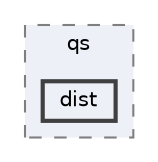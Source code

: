 digraph "dist"
{
 // INTERACTIVE_SVG=YES
 // LATEX_PDF_SIZE
  bgcolor="transparent";
  edge [fontname=Helvetica,fontsize=10,labelfontname=Helvetica,labelfontsize=10];
  node [fontname=Helvetica,fontsize=10,shape=box,height=0.2,width=0.4];
  compound=true
  subgraph clusterdir_1eb8b14dc314c9cb5faa482f4c9f8445 {
    graph [ bgcolor="#edf0f7", pencolor="grey50", label="qs", fontname=Helvetica,fontsize=10 style="filled,dashed", URL="dir_1eb8b14dc314c9cb5faa482f4c9f8445.html",tooltip=""]
  dir_03d694fe291ba1ed35297986b9958b59 [label="dist", fillcolor="#edf0f7", color="grey25", style="filled,bold", URL="dir_03d694fe291ba1ed35297986b9958b59.html",tooltip=""];
  }
}
